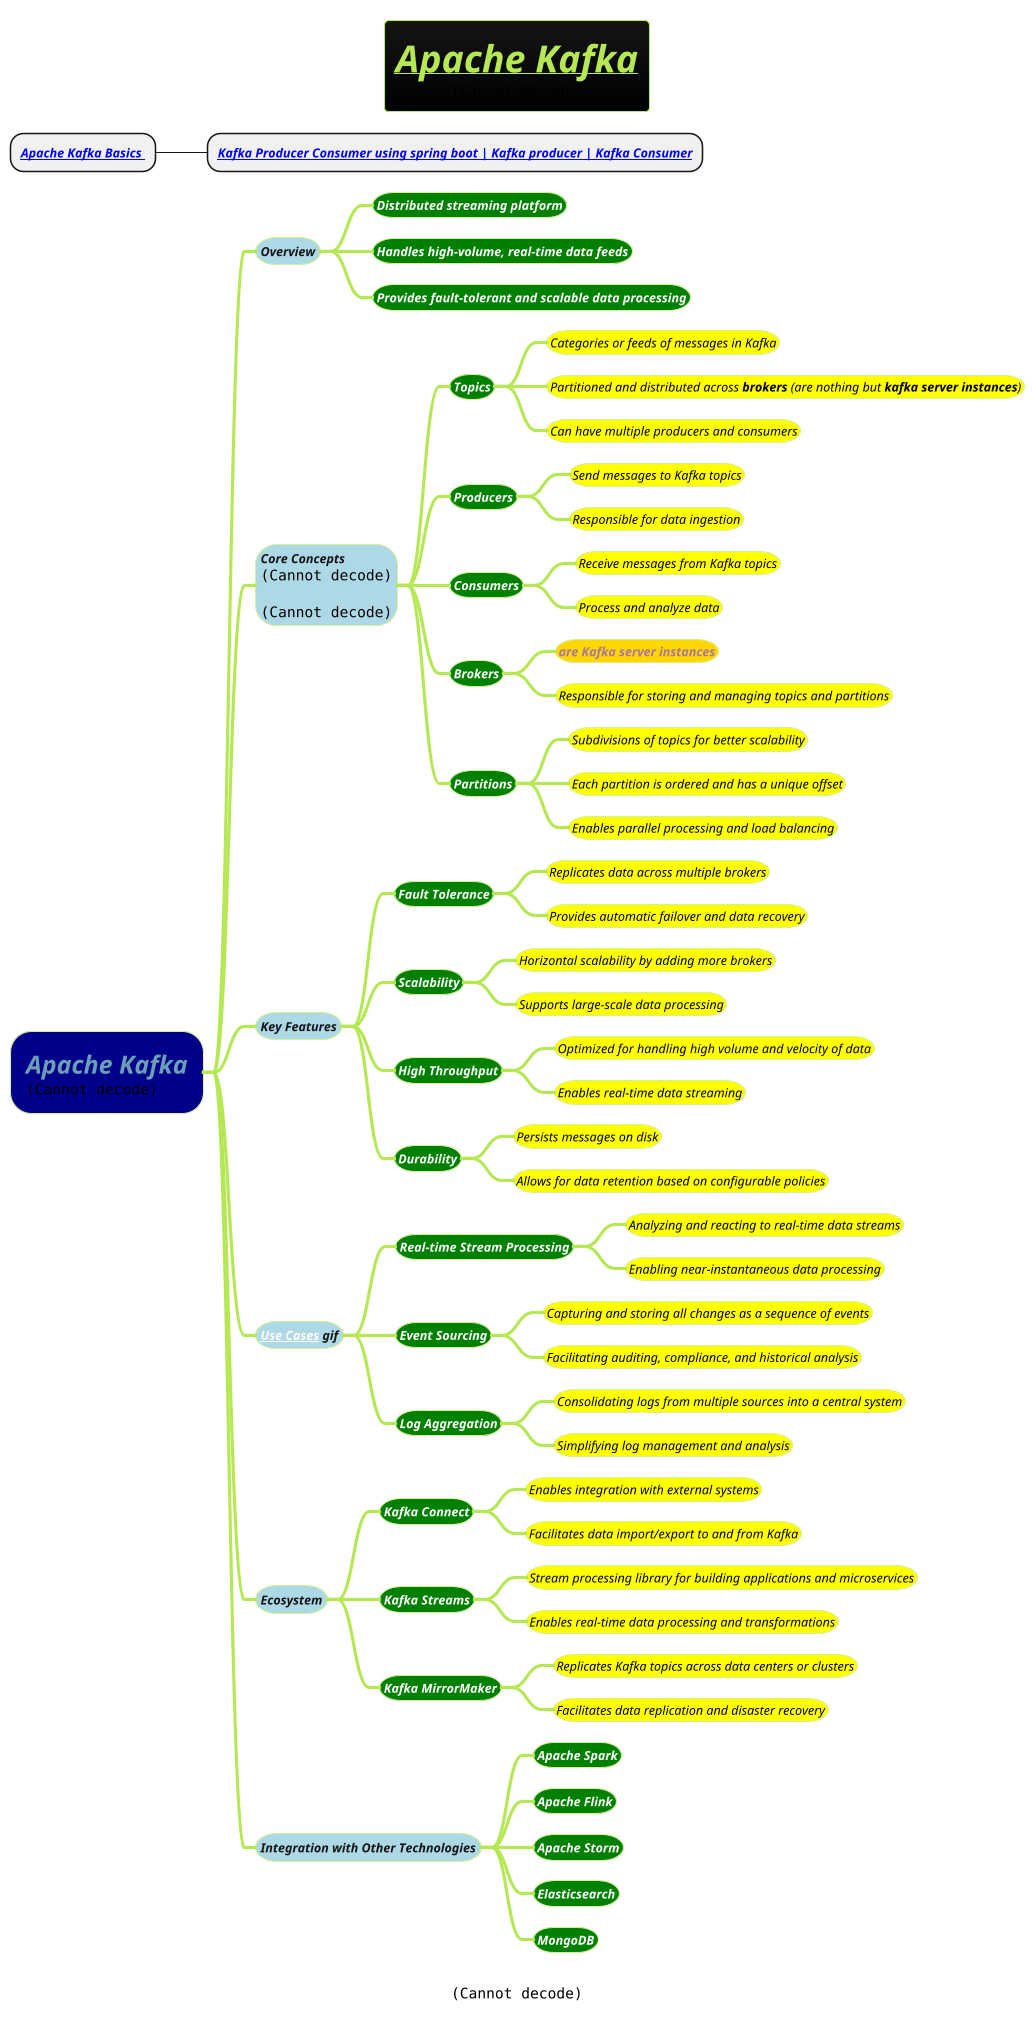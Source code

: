 @startmindmap
title =<b><u><i>Apache Kafka \n<img:images/apache-kafka.png{scale=.7}>
caption <img:images/kafka-cluster.png{scale=.5}>

* <b><size:12><i>[[https://www.youtube.com/watch?v=0V9SK6jmDPk&ab_channel=ITkFunde Apache Kafka Basics ]]
** <b><size:12><i>[[https://www.youtube.com/watch?v=84HRqqWpqL4&list=PLBb5HFCJVQts9MRueDBfi-K8DB_p_dGLJ&index=2&ab_channel=JavaShastra Kafka Producer Consumer using spring boot | Kafka producer | Kafka Consumer]]

!theme hacker

*[#darkblue] =<i>Apache Kafka\n<img:images/kafka.png{scale=.7}>
**[#lightblue] <i><size:12>Overview
***[#green] <color #white><b><i><size:12><size:12>Distributed streaming platform
***[#green] <color #white><b><i><size:12><size:12>Handles high-volume, real-time data feeds
***[#green] <color #white><b><i><size:12><size:12>Provides fault-tolerant and scalable data processing
**[#lightblue] <i><size:12>Core Concepts \n<img:images/producer-consumer.png{scale=.7}>\n\n<img:images/queue.png{scale=.62}>
***[#green] <color #white><b><i><size:12>Topics
****[#yellow] <color #black><i><size:12>Categories or feeds of messages in Kafka
****[#yellow] <color #black><i><size:12>Partitioned and distributed across **brokers** (are nothing but **kafka server instances**)
****[#yellow] <color #black><i><size:12>Can have multiple producers and consumers
***[#green] <color #white><b><i><size:12>Producers
****[#yellow] <color #black><i><size:12>Send messages to Kafka topics
****[#yellow] <color #black><i><size:12>Responsible for data ingestion
***[#green] <color #white><b><i><size:12>Consumers
****[#yellow] <color #black><i><size:12>Receive messages from Kafka topics
****[#yellow] <color #black><i><size:12>Process and analyze data
***[#green] <color #white><b><i><size:12>Brokers
****[#gold] <i><size:12>**are Kafka server instances**
****[#yellow] <color #black><i><size:12>Responsible for storing and managing topics and partitions
***[#green] <color #white><b><i><size:12>Partitions
****[#yellow] <color #black><i><size:12>Subdivisions of topics for better scalability
****[#yellow] <color #black><i><size:12>Each partition is ordered and has a unique offset
****[#yellow] <color #black><i><size:12>Enables parallel processing and load balancing
**[#lightblue] <i><size:12>Key Features
***[#green] <color #white><b><i><size:12>Fault Tolerance
****[#yellow] <color #black><i><size:12>Replicates data across multiple brokers
****[#yellow] <color #black><i><size:12>Provides automatic failover and data recovery
***[#green] <color #white><b><i><size:12>Scalability
****[#yellow] <color #black><i><size:12>Horizontal scalability by adding more brokers
****[#yellow] <color #black><i><size:12>Supports large-scale data processing
***[#green] <color #white><b><i><size:12>High Throughput
****[#yellow] <color #black><i><size:12>Optimized for handling high volume and velocity of data
****[#yellow] <color #black><i><size:12>Enables real-time data streaming
***[#green] <color #white><b><i><size:12>Durability
****[#yellow] <color #black><i><size:12>Persists messages on disk
****[#yellow] <color #black><i><size:12>Allows for data retention based on configurable policies
**[#lightblue] <i><size:12>[[docs/AI-ML-DL-Data-Science-and-BigData/Apache-Big-Data-Ecosystem/gif/apache-kafka-use-cases.adoc Use Cases]] gif
***[#green] <color #white><b><i><size:12>Real-time Stream Processing
****[#yellow] <color #black><i><size:12>Analyzing and reacting to real-time data streams
****[#yellow] <color #black><i><size:12>Enabling near-instantaneous data processing
***[#green] <color #white><b><i><size:12>Event Sourcing
****[#yellow] <color #black><i><size:12>Capturing and storing all changes as a sequence of events
****[#yellow] <color #black><i><size:12>Facilitating auditing, compliance, and historical analysis
***[#green] <color #white><b><i><size:12>Log Aggregation
****[#yellow] <color #black><i><size:12>Consolidating logs from multiple sources into a central system
****[#yellow] <color #black><i><size:12>Simplifying log management and analysis
**[#lightblue] <i><size:12>Ecosystem
***[#green] <color #white><b><i><size:12>Kafka Connect
****[#yellow] <color #black><i><size:12>Enables integration with external systems
****[#yellow] <color #black><i><size:12>Facilitates data import/export to and from Kafka
***[#green] <color #white><b><i><size:12>Kafka Streams
****[#yellow] <color #black><i><size:12>Stream processing library for building applications and microservices
****[#yellow] <color #black><i><size:12>Enables real-time data processing and transformations
***[#green] <color #white><b><i><size:12>Kafka MirrorMaker
****[#yellow] <color #black><i><size:12>Replicates Kafka topics across data centers or clusters
****[#yellow] <color #black><i><size:12>Facilitates data replication and disaster recovery
**[#lightblue] <i><size:12>Integration with Other Technologies
***[#green] <color #white><b><i><size:12>Apache Spark
***[#green] <color #white><b><i><size:12>Apache Flink
***[#green] <color #white><b><i><size:12>Apache Storm
***[#green] <color #white><b><i><size:12>Elasticsearch
***[#green] <color #white><b><i><size:12>MongoDB


@endmindmap

